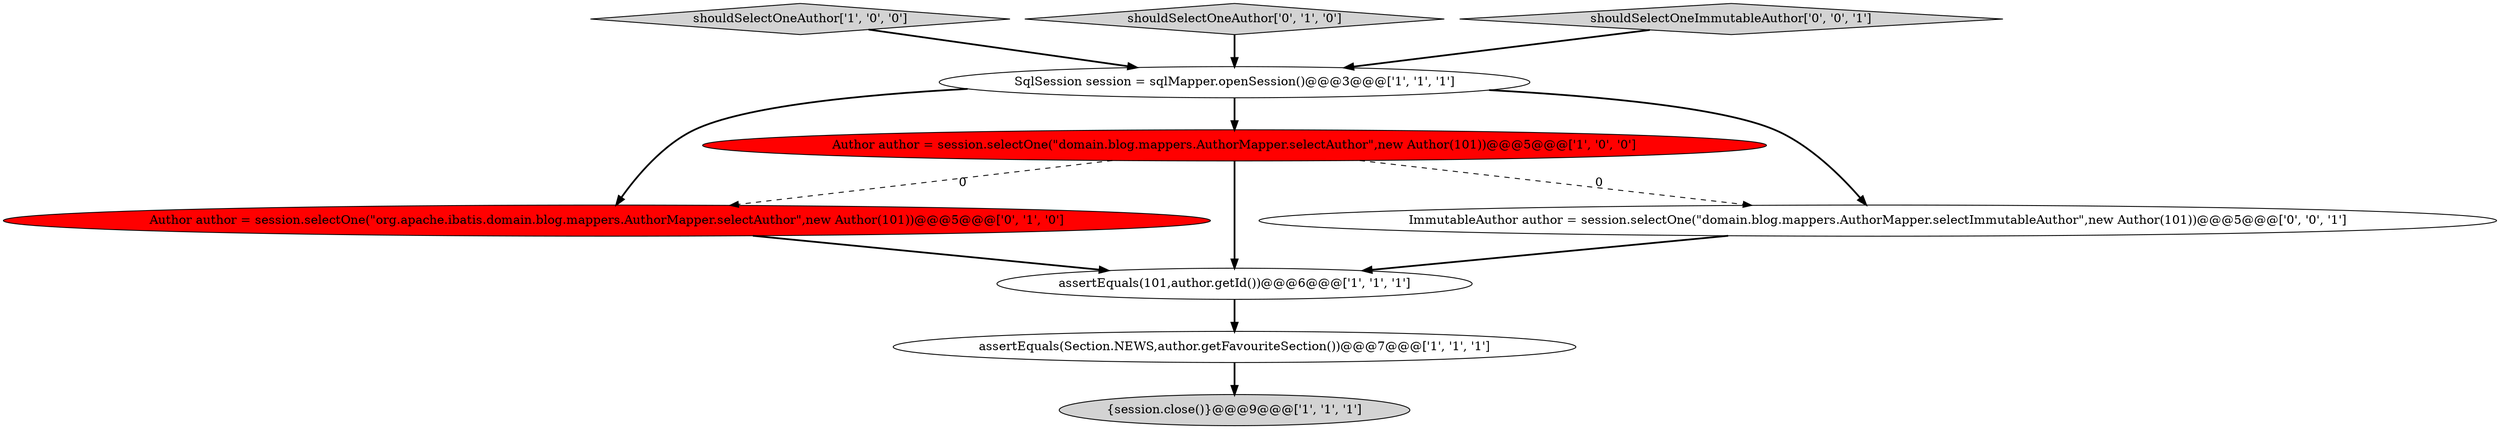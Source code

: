 digraph {
3 [style = filled, label = "shouldSelectOneAuthor['1', '0', '0']", fillcolor = lightgray, shape = diamond image = "AAA0AAABBB1BBB"];
6 [style = filled, label = "shouldSelectOneAuthor['0', '1', '0']", fillcolor = lightgray, shape = diamond image = "AAA0AAABBB2BBB"];
7 [style = filled, label = "Author author = session.selectOne(\"org.apache.ibatis.domain.blog.mappers.AuthorMapper.selectAuthor\",new Author(101))@@@5@@@['0', '1', '0']", fillcolor = red, shape = ellipse image = "AAA1AAABBB2BBB"];
2 [style = filled, label = "assertEquals(101,author.getId())@@@6@@@['1', '1', '1']", fillcolor = white, shape = ellipse image = "AAA0AAABBB1BBB"];
4 [style = filled, label = "assertEquals(Section.NEWS,author.getFavouriteSection())@@@7@@@['1', '1', '1']", fillcolor = white, shape = ellipse image = "AAA0AAABBB1BBB"];
9 [style = filled, label = "ImmutableAuthor author = session.selectOne(\"domain.blog.mappers.AuthorMapper.selectImmutableAuthor\",new Author(101))@@@5@@@['0', '0', '1']", fillcolor = white, shape = ellipse image = "AAA0AAABBB3BBB"];
1 [style = filled, label = "{session.close()}@@@9@@@['1', '1', '1']", fillcolor = lightgray, shape = ellipse image = "AAA0AAABBB1BBB"];
0 [style = filled, label = "SqlSession session = sqlMapper.openSession()@@@3@@@['1', '1', '1']", fillcolor = white, shape = ellipse image = "AAA0AAABBB1BBB"];
5 [style = filled, label = "Author author = session.selectOne(\"domain.blog.mappers.AuthorMapper.selectAuthor\",new Author(101))@@@5@@@['1', '0', '0']", fillcolor = red, shape = ellipse image = "AAA1AAABBB1BBB"];
8 [style = filled, label = "shouldSelectOneImmutableAuthor['0', '0', '1']", fillcolor = lightgray, shape = diamond image = "AAA0AAABBB3BBB"];
8->0 [style = bold, label=""];
5->9 [style = dashed, label="0"];
5->2 [style = bold, label=""];
4->1 [style = bold, label=""];
0->9 [style = bold, label=""];
6->0 [style = bold, label=""];
5->7 [style = dashed, label="0"];
2->4 [style = bold, label=""];
7->2 [style = bold, label=""];
9->2 [style = bold, label=""];
3->0 [style = bold, label=""];
0->5 [style = bold, label=""];
0->7 [style = bold, label=""];
}
